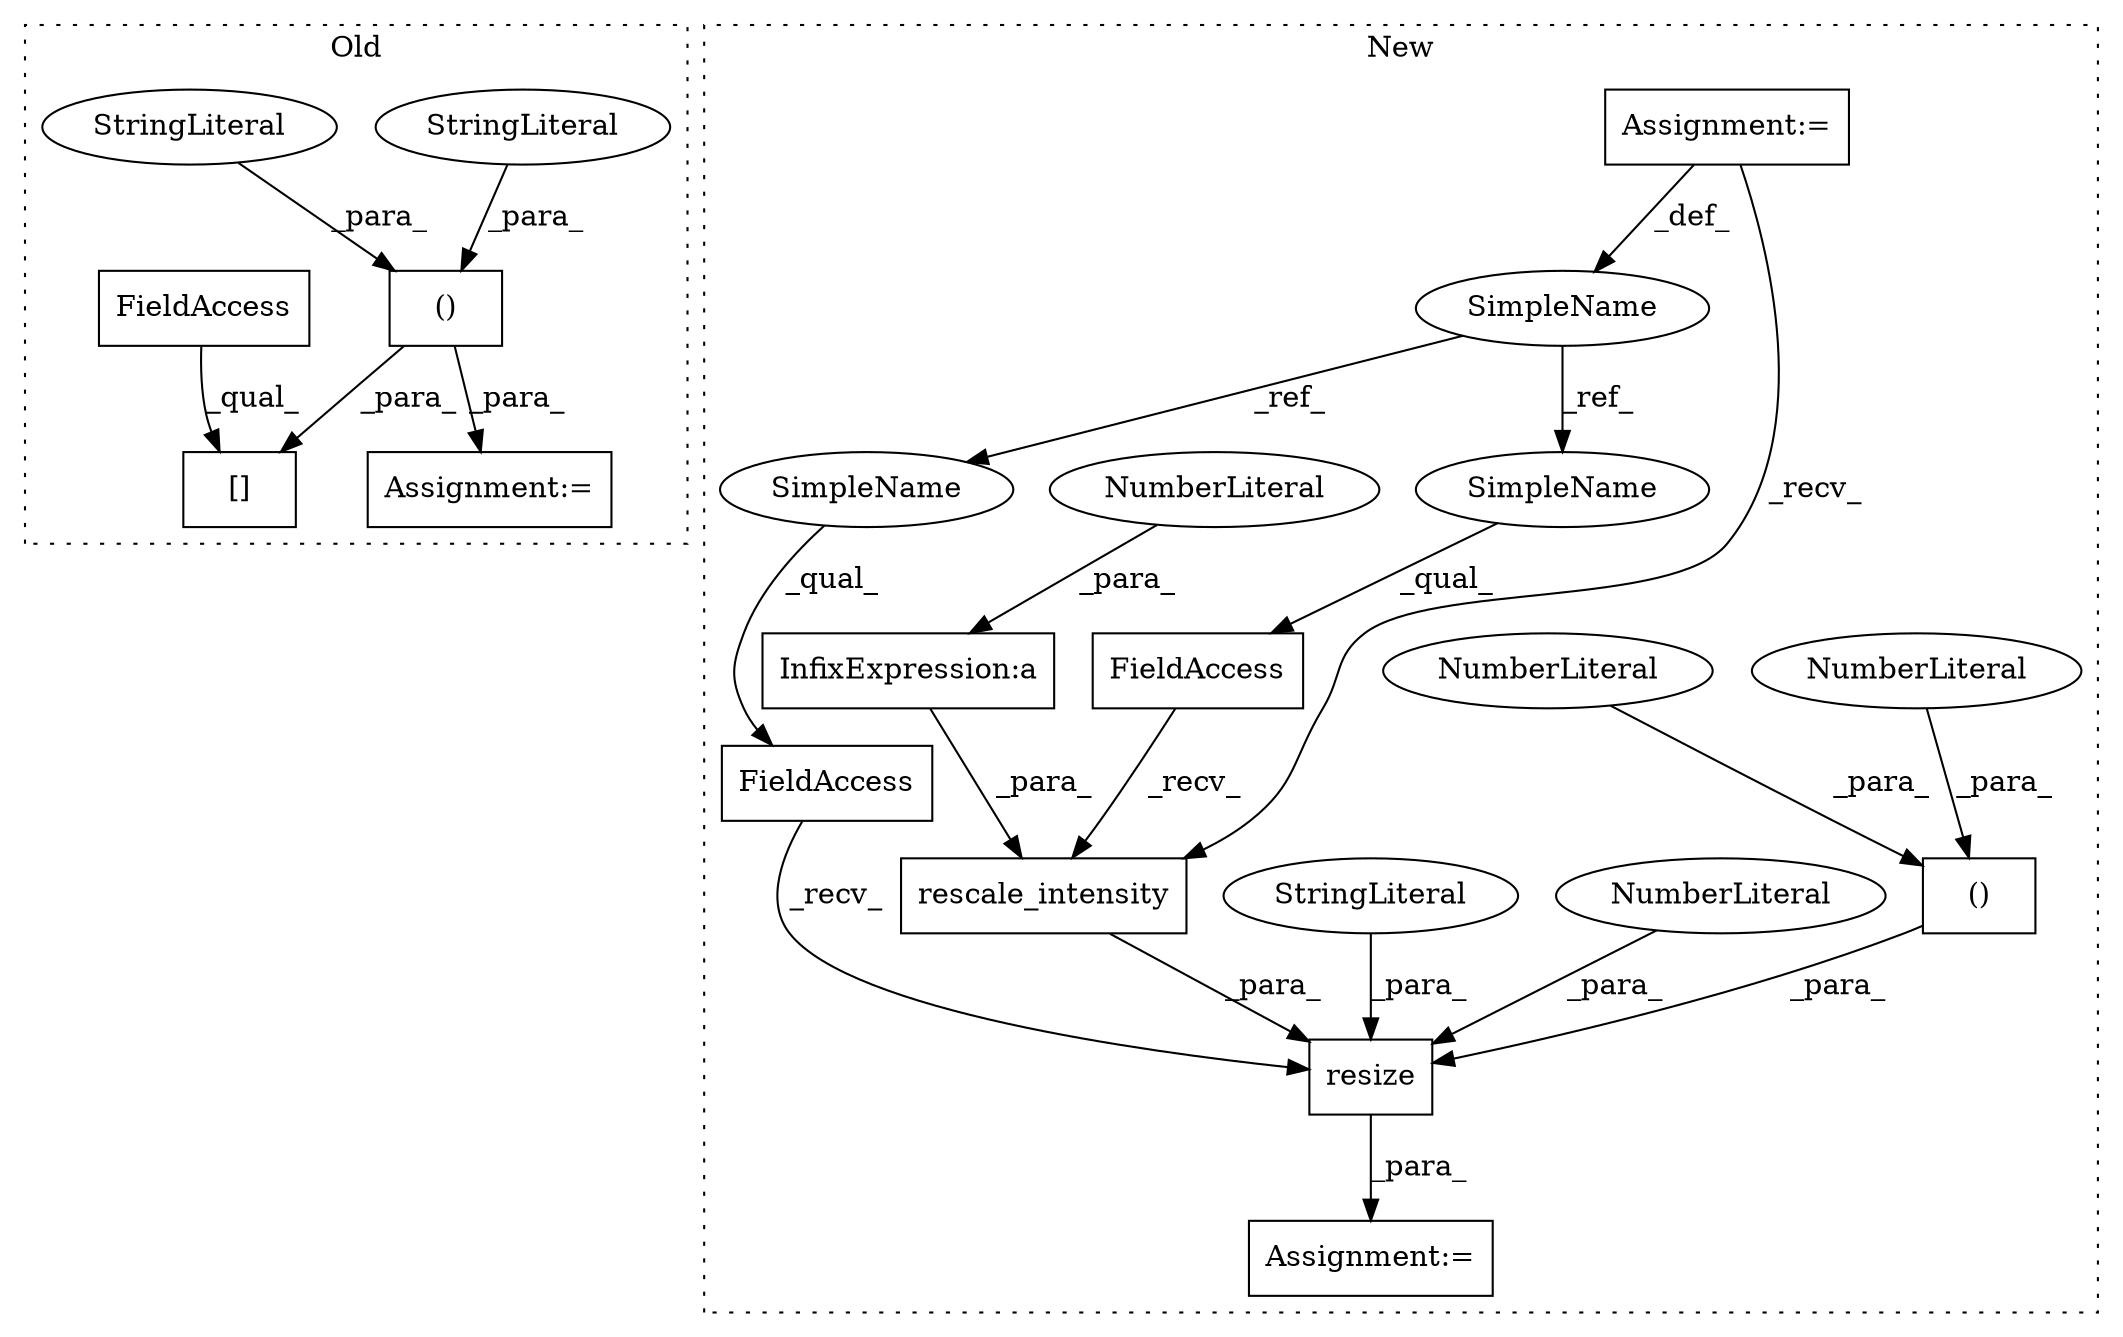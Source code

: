 digraph G {
subgraph cluster0 {
1 [label="()" a="106" s="12495" l="51" shape="box"];
5 [label="Assignment:=" a="7" s="12475" l="1" shape="box"];
6 [label="StringLiteral" a="45" s="12495" l="19" shape="ellipse"];
7 [label="StringLiteral" a="45" s="12527" l="19" shape="ellipse"];
8 [label="[]" a="2" s="12478,12546" l="17,2" shape="box"];
15 [label="FieldAccess" a="22" s="12478" l="11" shape="box"];
label = "Old";
style="dotted";
}
subgraph cluster1 {
2 [label="resize" a="32" s="12776,12826" l="7,1" shape="box"];
3 [label="Assignment:=" a="7" s="12757" l="1" shape="box"];
4 [label="()" a="106" s="12794" l="17" shape="box"];
9 [label="NumberLiteral" a="34" s="12794" l="2" shape="ellipse"];
10 [label="NumberLiteral" a="34" s="12809" l="2" shape="ellipse"];
11 [label="FieldAccess" a="22" s="12758" l="17" shape="box"];
12 [label="NumberLiteral" a="34" s="12813" l="1" shape="ellipse"];
13 [label="SimpleName" a="42" s="12583" l="7" shape="ellipse"];
14 [label="FieldAccess" a="22" s="12700" l="16" shape="box"];
16 [label="rescale_intensity" a="32" s="12717,12742" l="18,1" shape="box"];
17 [label="StringLiteral" a="45" s="12815" l="11" shape="ellipse"];
18 [label="Assignment:=" a="7" s="12583" l="7" shape="box"];
19 [label="InfixExpression:a" a="27" s="12738" l="3" shape="box"];
20 [label="NumberLiteral" a="34" s="12735" l="3" shape="ellipse"];
21 [label="SimpleName" a="42" s="12700" l="7" shape="ellipse"];
22 [label="SimpleName" a="42" s="12758" l="7" shape="ellipse"];
label = "New";
style="dotted";
}
1 -> 8 [label="_para_"];
1 -> 5 [label="_para_"];
2 -> 3 [label="_para_"];
4 -> 2 [label="_para_"];
6 -> 1 [label="_para_"];
7 -> 1 [label="_para_"];
9 -> 4 [label="_para_"];
10 -> 4 [label="_para_"];
11 -> 2 [label="_recv_"];
12 -> 2 [label="_para_"];
13 -> 21 [label="_ref_"];
13 -> 22 [label="_ref_"];
14 -> 16 [label="_recv_"];
15 -> 8 [label="_qual_"];
16 -> 2 [label="_para_"];
17 -> 2 [label="_para_"];
18 -> 13 [label="_def_"];
18 -> 16 [label="_recv_"];
19 -> 16 [label="_para_"];
20 -> 19 [label="_para_"];
21 -> 14 [label="_qual_"];
22 -> 11 [label="_qual_"];
}